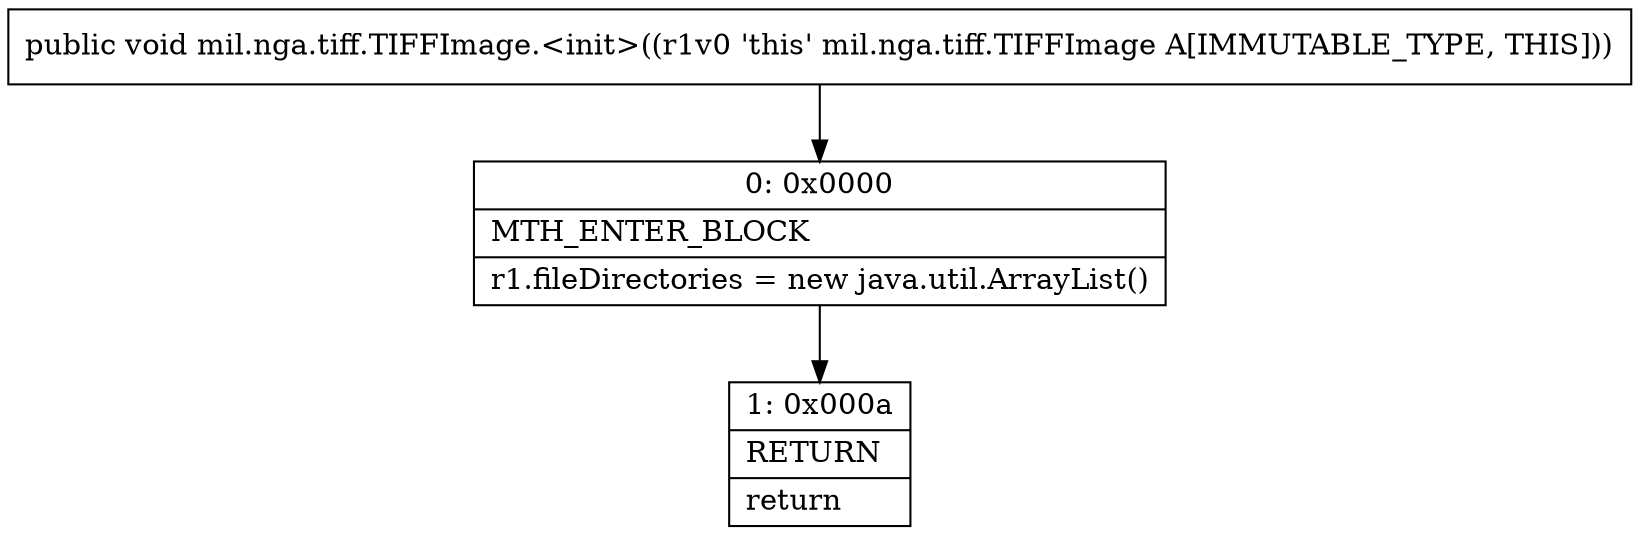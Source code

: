 digraph "CFG formil.nga.tiff.TIFFImage.\<init\>()V" {
Node_0 [shape=record,label="{0\:\ 0x0000|MTH_ENTER_BLOCK\l|r1.fileDirectories = new java.util.ArrayList()\l}"];
Node_1 [shape=record,label="{1\:\ 0x000a|RETURN\l|return\l}"];
MethodNode[shape=record,label="{public void mil.nga.tiff.TIFFImage.\<init\>((r1v0 'this' mil.nga.tiff.TIFFImage A[IMMUTABLE_TYPE, THIS])) }"];
MethodNode -> Node_0;
Node_0 -> Node_1;
}

